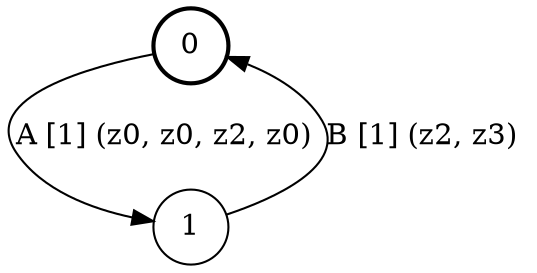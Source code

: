 # generated file, don't try to modify
# command: dot -Tpng <filename> > tree.png
digraph Automaton {
    node [shape = circle];
    0 [style = "bold"];
    0 -> 1 [label = "A [1] (z0, z0, z2, z0) "];
    1 -> 0 [label = "B [1] (z2, z3) "];
}
